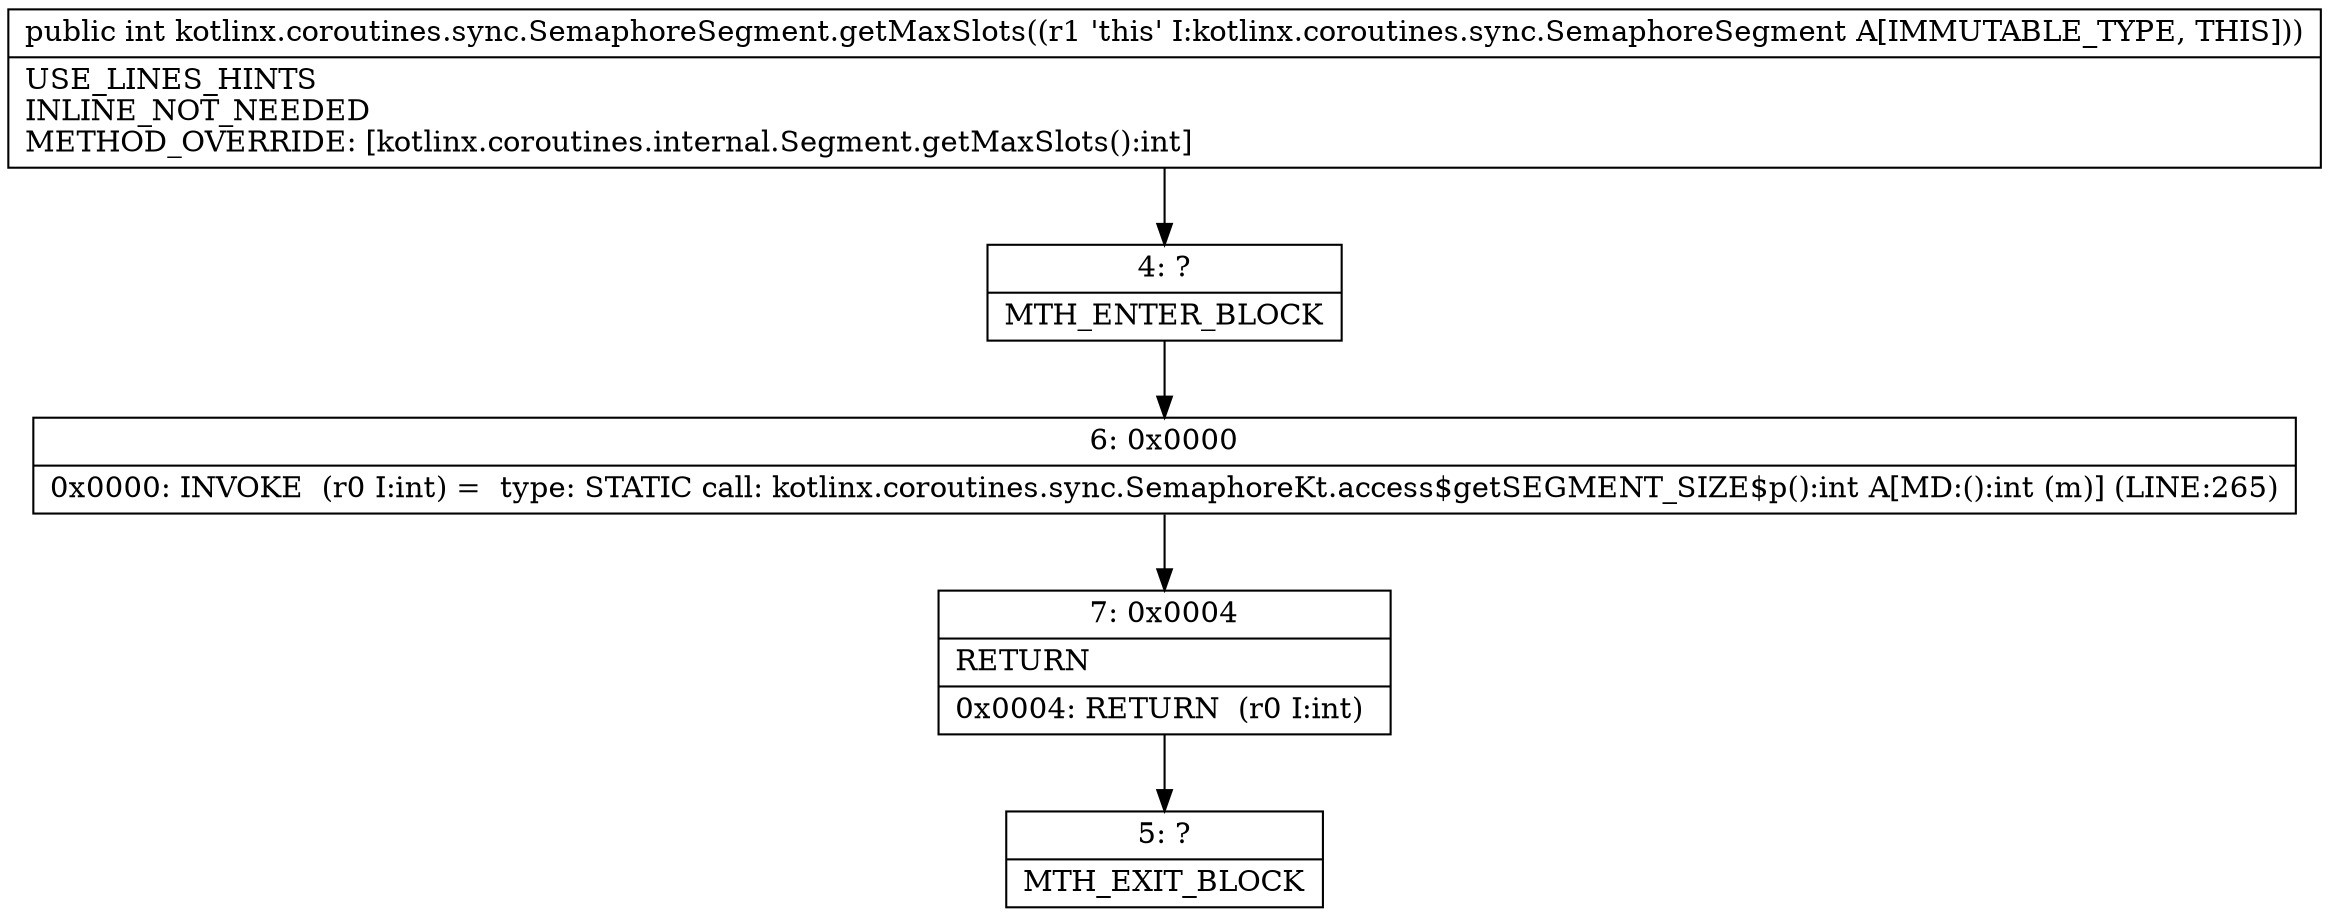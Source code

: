 digraph "CFG forkotlinx.coroutines.sync.SemaphoreSegment.getMaxSlots()I" {
Node_4 [shape=record,label="{4\:\ ?|MTH_ENTER_BLOCK\l}"];
Node_6 [shape=record,label="{6\:\ 0x0000|0x0000: INVOKE  (r0 I:int) =  type: STATIC call: kotlinx.coroutines.sync.SemaphoreKt.access$getSEGMENT_SIZE$p():int A[MD:():int (m)] (LINE:265)\l}"];
Node_7 [shape=record,label="{7\:\ 0x0004|RETURN\l|0x0004: RETURN  (r0 I:int) \l}"];
Node_5 [shape=record,label="{5\:\ ?|MTH_EXIT_BLOCK\l}"];
MethodNode[shape=record,label="{public int kotlinx.coroutines.sync.SemaphoreSegment.getMaxSlots((r1 'this' I:kotlinx.coroutines.sync.SemaphoreSegment A[IMMUTABLE_TYPE, THIS]))  | USE_LINES_HINTS\lINLINE_NOT_NEEDED\lMETHOD_OVERRIDE: [kotlinx.coroutines.internal.Segment.getMaxSlots():int]\l}"];
MethodNode -> Node_4;Node_4 -> Node_6;
Node_6 -> Node_7;
Node_7 -> Node_5;
}

